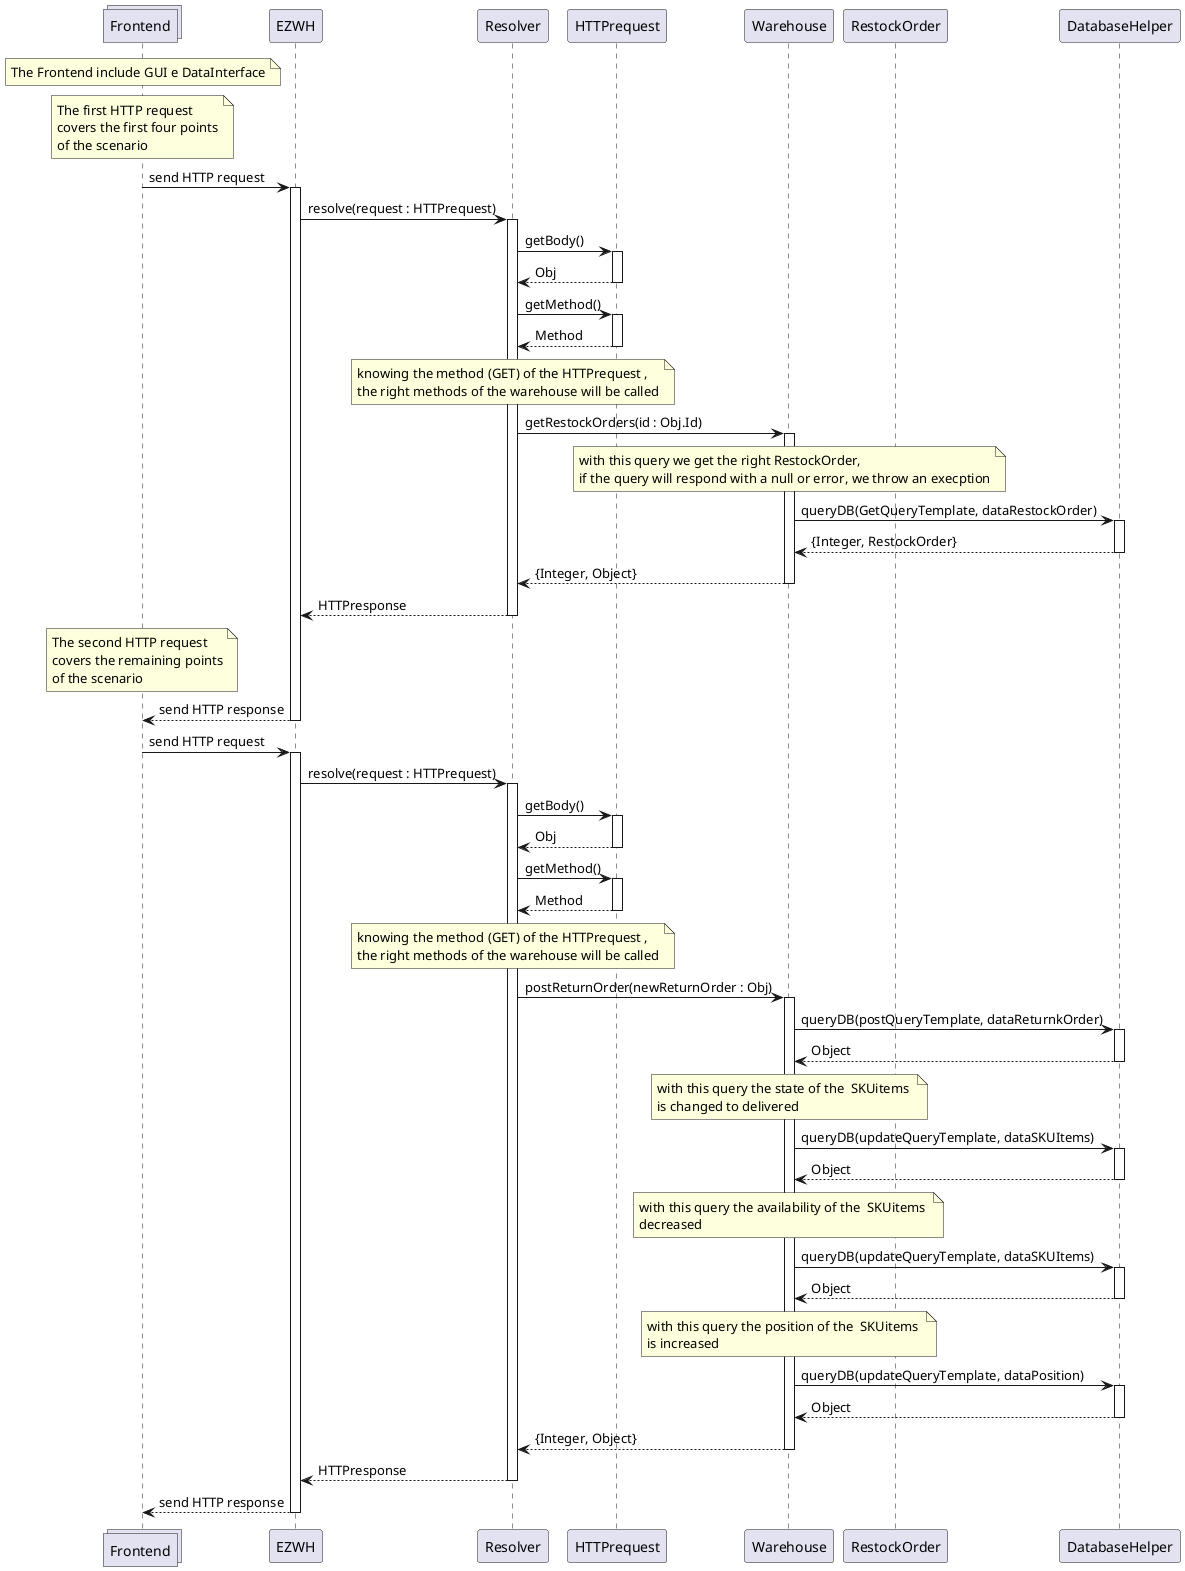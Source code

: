 @startuml
collections Frontend    as Frontend
participant EZWH        as EZWH
participant Resolver    as Resolver
participant HTTPrequest as HTTPrequest
participant Warehouse   as Warehouse
participant RestockOrder as RestockOrder
participant DatabaseHelper as DatabaseHelper

note over Frontend
The Frontend include GUI e DataInterface
end note
note over Frontend
The first HTTP request
covers the first four points
of the scenario
end note
Frontend -> EZWH  : send HTTP request
activate EZWH 
EZWH -> Resolver : resolve(request : HTTPrequest)
activate Resolver
Resolver -> HTTPrequest : getBody()
activate HTTPrequest
HTTPrequest --> Resolver : Obj
deactivate HTTPrequest
Resolver -> HTTPrequest : getMethod()
activate HTTPrequest
HTTPrequest --> Resolver : Method
deactivate HTTPrequest
note over Resolver  
knowing the method (GET) of the HTTPrequest , 
the right methods of the warehouse will be called
end note
Resolver -> Warehouse : getRestockOrders(id : Obj.Id)
activate Warehouse 
note over Warehouse
with this query we get the right RestockOrder,
if the query will respond with a null or error, we throw an execption
end note
Warehouse -> DatabaseHelper  : queryDB(GetQueryTemplate, dataRestockOrder)
activate DatabaseHelper
DatabaseHelper --> Warehouse : {Integer, RestockOrder}
deactivate DatabaseHelper
Warehouse --> Resolver : {Integer, Object}
deactivate Warehouse
Resolver --> EZWH : HTTPresponse
deactivate Resolver
note over Frontend
The second HTTP request
covers the remaining points
of the scenario
end note
EZWH --> Frontend : send HTTP response
deactivate EZWH
Frontend -> EZWH  : send HTTP request
activate EZWH 
EZWH -> Resolver : resolve(request : HTTPrequest)
activate Resolver
Resolver -> HTTPrequest : getBody()
activate HTTPrequest
HTTPrequest --> Resolver : Obj
deactivate HTTPrequest
Resolver -> HTTPrequest : getMethod()
activate HTTPrequest
HTTPrequest --> Resolver : Method
deactivate HTTPrequest
note over Resolver  
knowing the method (GET) of the HTTPrequest , 
the right methods of the warehouse will be called
end note
Resolver -> Warehouse : postReturnOrder(newReturnOrder : Obj)
activate Warehouse 
Warehouse -> DatabaseHelper  : queryDB(postQueryTemplate, dataReturnkOrder)
activate DatabaseHelper
DatabaseHelper --> Warehouse : Object
deactivate DatabaseHelper
note over Warehouse
with this query the state of the  SKUitems 
is changed to delivered
end note
Warehouse -> DatabaseHelper  : queryDB(updateQueryTemplate, dataSKUItems)
activate DatabaseHelper
DatabaseHelper --> Warehouse : Object
deactivate DatabaseHelper
note over Warehouse
with this query the availability of the  SKUitems 
decreased
end note
Warehouse -> DatabaseHelper  : queryDB(updateQueryTemplate, dataSKUItems)
activate DatabaseHelper
DatabaseHelper --> Warehouse : Object
deactivate DatabaseHelper
note over Warehouse
with this query the position of the  SKUitems 
is increased
end note
Warehouse -> DatabaseHelper  : queryDB(updateQueryTemplate, dataPosition)
activate DatabaseHelper
DatabaseHelper --> Warehouse : Object
deactivate DatabaseHelper
Warehouse --> Resolver : {Integer, Object}
deactivate Warehouse
Resolver --> EZWH : HTTPresponse
deactivate Resolver
EZWH --> Frontend : send HTTP response
deactivate EZWH